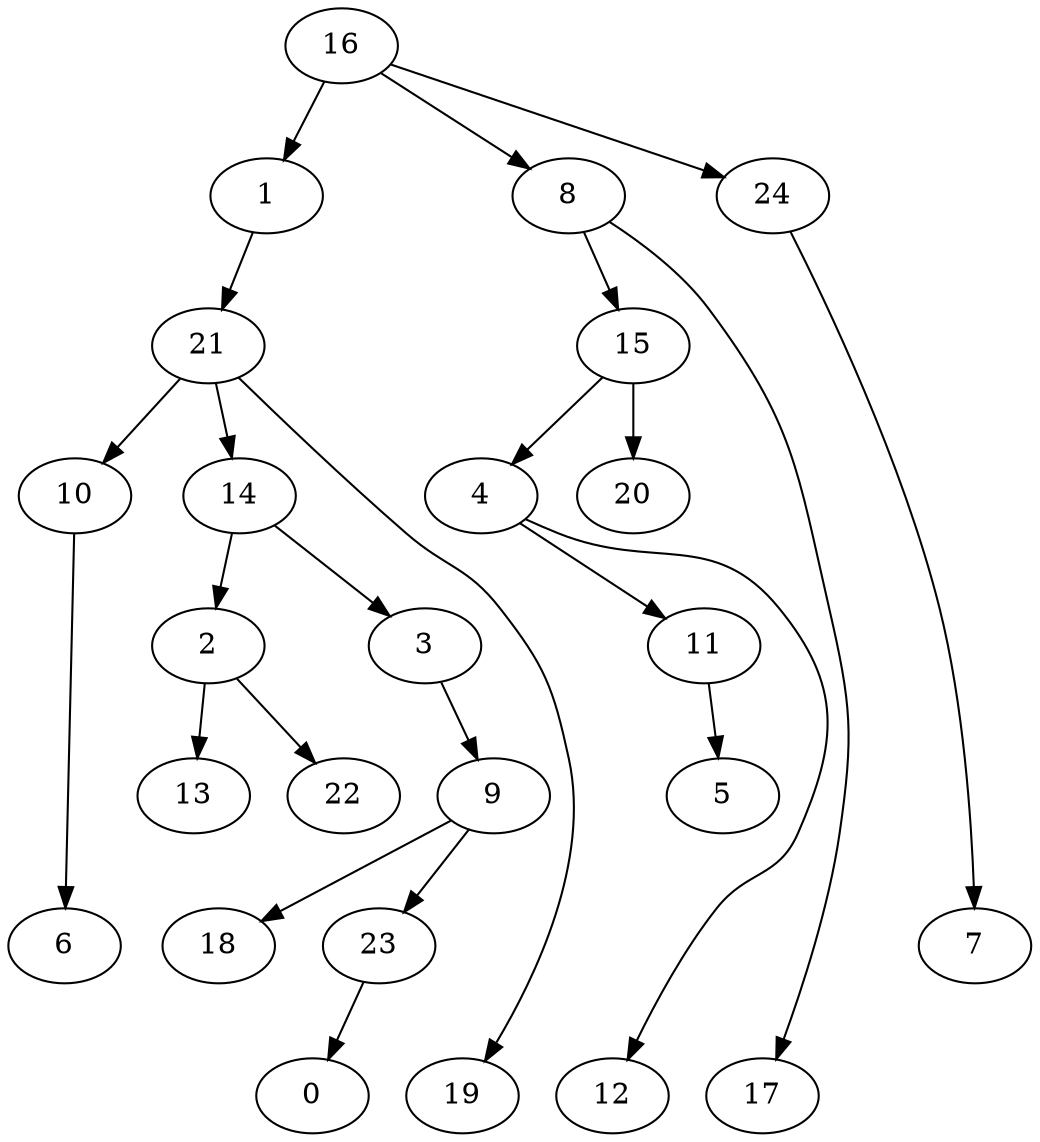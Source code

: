 digraph G {
    1;
    21;
    10;
    14;
    19;
    2;
    13;
    22;
    3;
    9;
    18;
    23;
    4;
    11;
    12;
    5;
    8;
    15;
    17;
    20;
    0;
    6;
    16;
    24;
    7;
    1 -> 21 [weight=0];
    21 -> 10 [weight=0];
    21 -> 14 [weight=0];
    21 -> 19 [weight=0];
    10 -> 6 [weight=0];
    14 -> 2 [weight=0];
    14 -> 3 [weight=0];
    2 -> 13 [weight=0];
    2 -> 22 [weight=0];
    3 -> 9 [weight=0];
    9 -> 18 [weight=0];
    9 -> 23 [weight=0];
    23 -> 0 [weight=0];
    4 -> 11 [weight=0];
    4 -> 12 [weight=0];
    11 -> 5 [weight=0];
    8 -> 15 [weight=0];
    8 -> 17 [weight=0];
    15 -> 4 [weight=0];
    15 -> 20 [weight=1];
    16 -> 1 [weight=0];
    16 -> 8 [weight=0];
    16 -> 24 [weight=0];
    24 -> 7 [weight=0];
}
